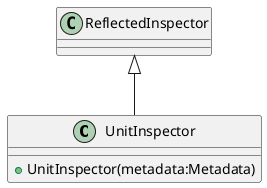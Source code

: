@startuml
class UnitInspector {
    + UnitInspector(metadata:Metadata)
}
ReflectedInspector <|-- UnitInspector
@enduml

